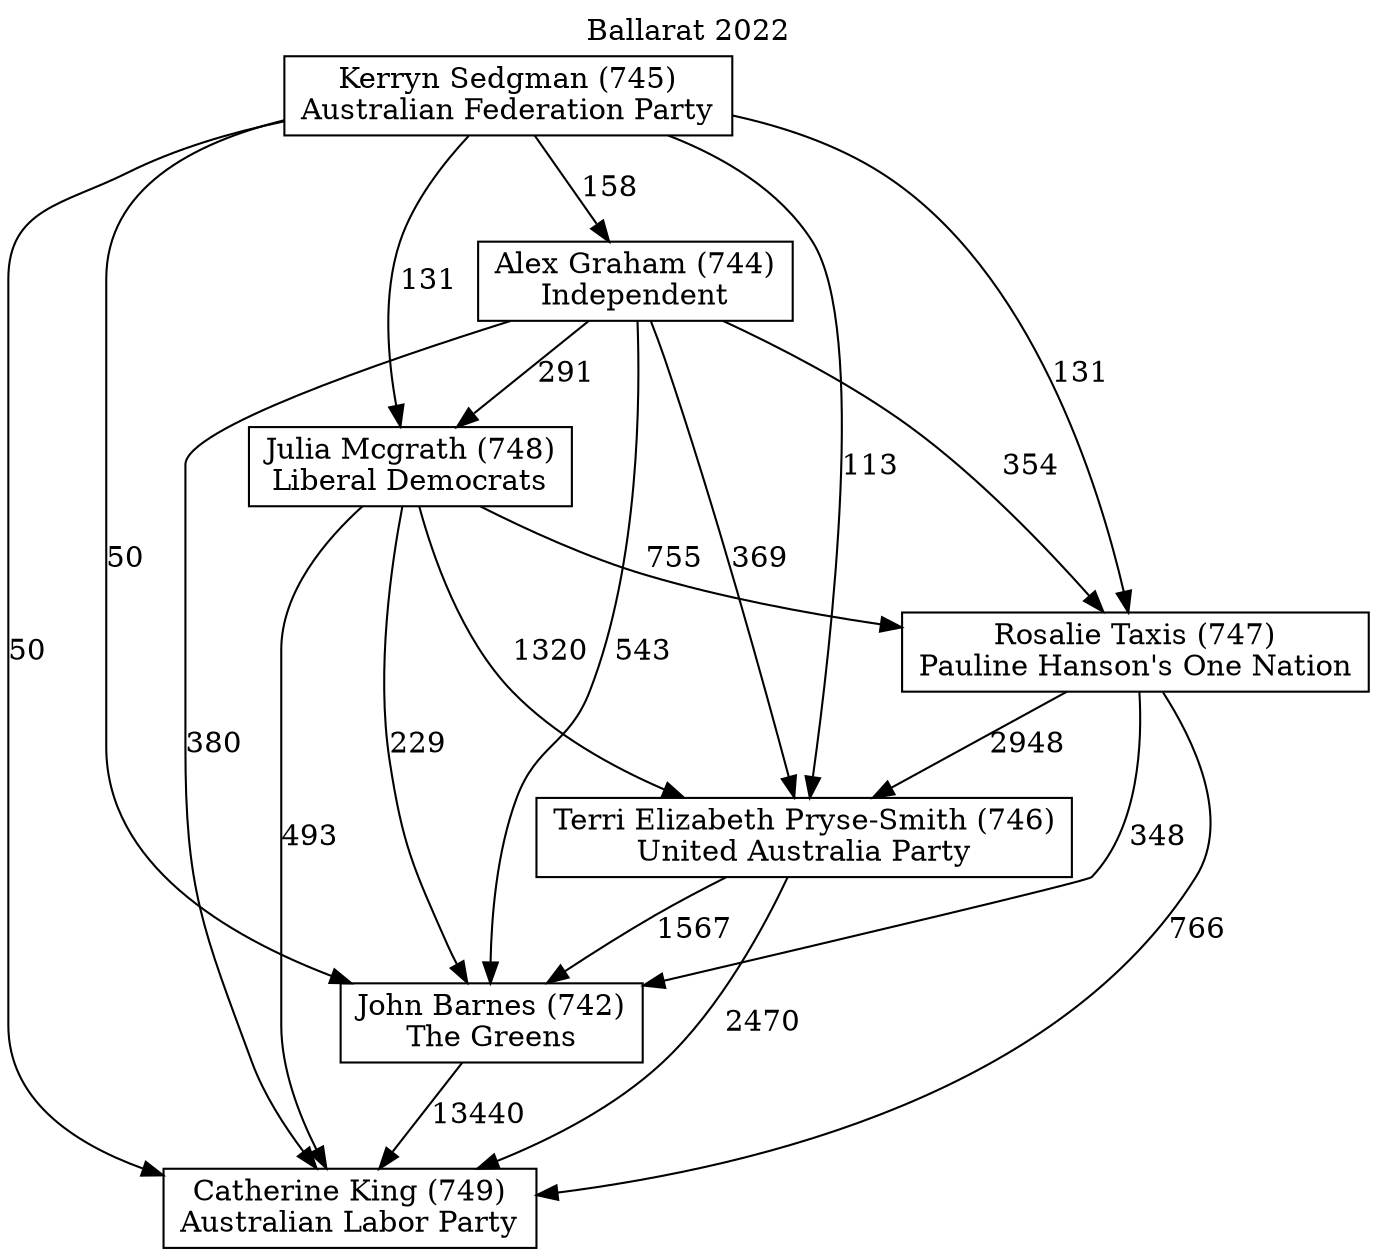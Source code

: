 // House preference flow
digraph "Catherine King (749)_Ballarat_2022" {
	graph [label="Ballarat 2022" labelloc=t mclimit=10]
	node [shape=box]
	"Catherine King (749)" [label="Catherine King (749)
Australian Labor Party"]
	"Rosalie Taxis (747)" [label="Rosalie Taxis (747)
Pauline Hanson's One Nation"]
	"Kerryn Sedgman (745)" [label="Kerryn Sedgman (745)
Australian Federation Party"]
	"Terri Elizabeth Pryse-Smith (746)" [label="Terri Elizabeth Pryse-Smith (746)
United Australia Party"]
	"Julia Mcgrath (748)" [label="Julia Mcgrath (748)
Liberal Democrats"]
	"Alex Graham (744)" [label="Alex Graham (744)
Independent"]
	"John Barnes (742)" [label="John Barnes (742)
The Greens"]
	"Kerryn Sedgman (745)" -> "John Barnes (742)" [label=50]
	"Rosalie Taxis (747)" -> "Catherine King (749)" [label=766]
	"Kerryn Sedgman (745)" -> "Julia Mcgrath (748)" [label=131]
	"Alex Graham (744)" -> "John Barnes (742)" [label=543]
	"Alex Graham (744)" -> "Rosalie Taxis (747)" [label=354]
	"Julia Mcgrath (748)" -> "Terri Elizabeth Pryse-Smith (746)" [label=1320]
	"Rosalie Taxis (747)" -> "Terri Elizabeth Pryse-Smith (746)" [label=2948]
	"Alex Graham (744)" -> "Terri Elizabeth Pryse-Smith (746)" [label=369]
	"John Barnes (742)" -> "Catherine King (749)" [label=13440]
	"Julia Mcgrath (748)" -> "Rosalie Taxis (747)" [label=755]
	"Terri Elizabeth Pryse-Smith (746)" -> "John Barnes (742)" [label=1567]
	"Kerryn Sedgman (745)" -> "Alex Graham (744)" [label=158]
	"Julia Mcgrath (748)" -> "John Barnes (742)" [label=229]
	"Kerryn Sedgman (745)" -> "Terri Elizabeth Pryse-Smith (746)" [label=113]
	"Kerryn Sedgman (745)" -> "Rosalie Taxis (747)" [label=131]
	"Julia Mcgrath (748)" -> "Catherine King (749)" [label=493]
	"Alex Graham (744)" -> "Julia Mcgrath (748)" [label=291]
	"Kerryn Sedgman (745)" -> "Catherine King (749)" [label=50]
	"Terri Elizabeth Pryse-Smith (746)" -> "Catherine King (749)" [label=2470]
	"Rosalie Taxis (747)" -> "John Barnes (742)" [label=348]
	"Alex Graham (744)" -> "Catherine King (749)" [label=380]
}
